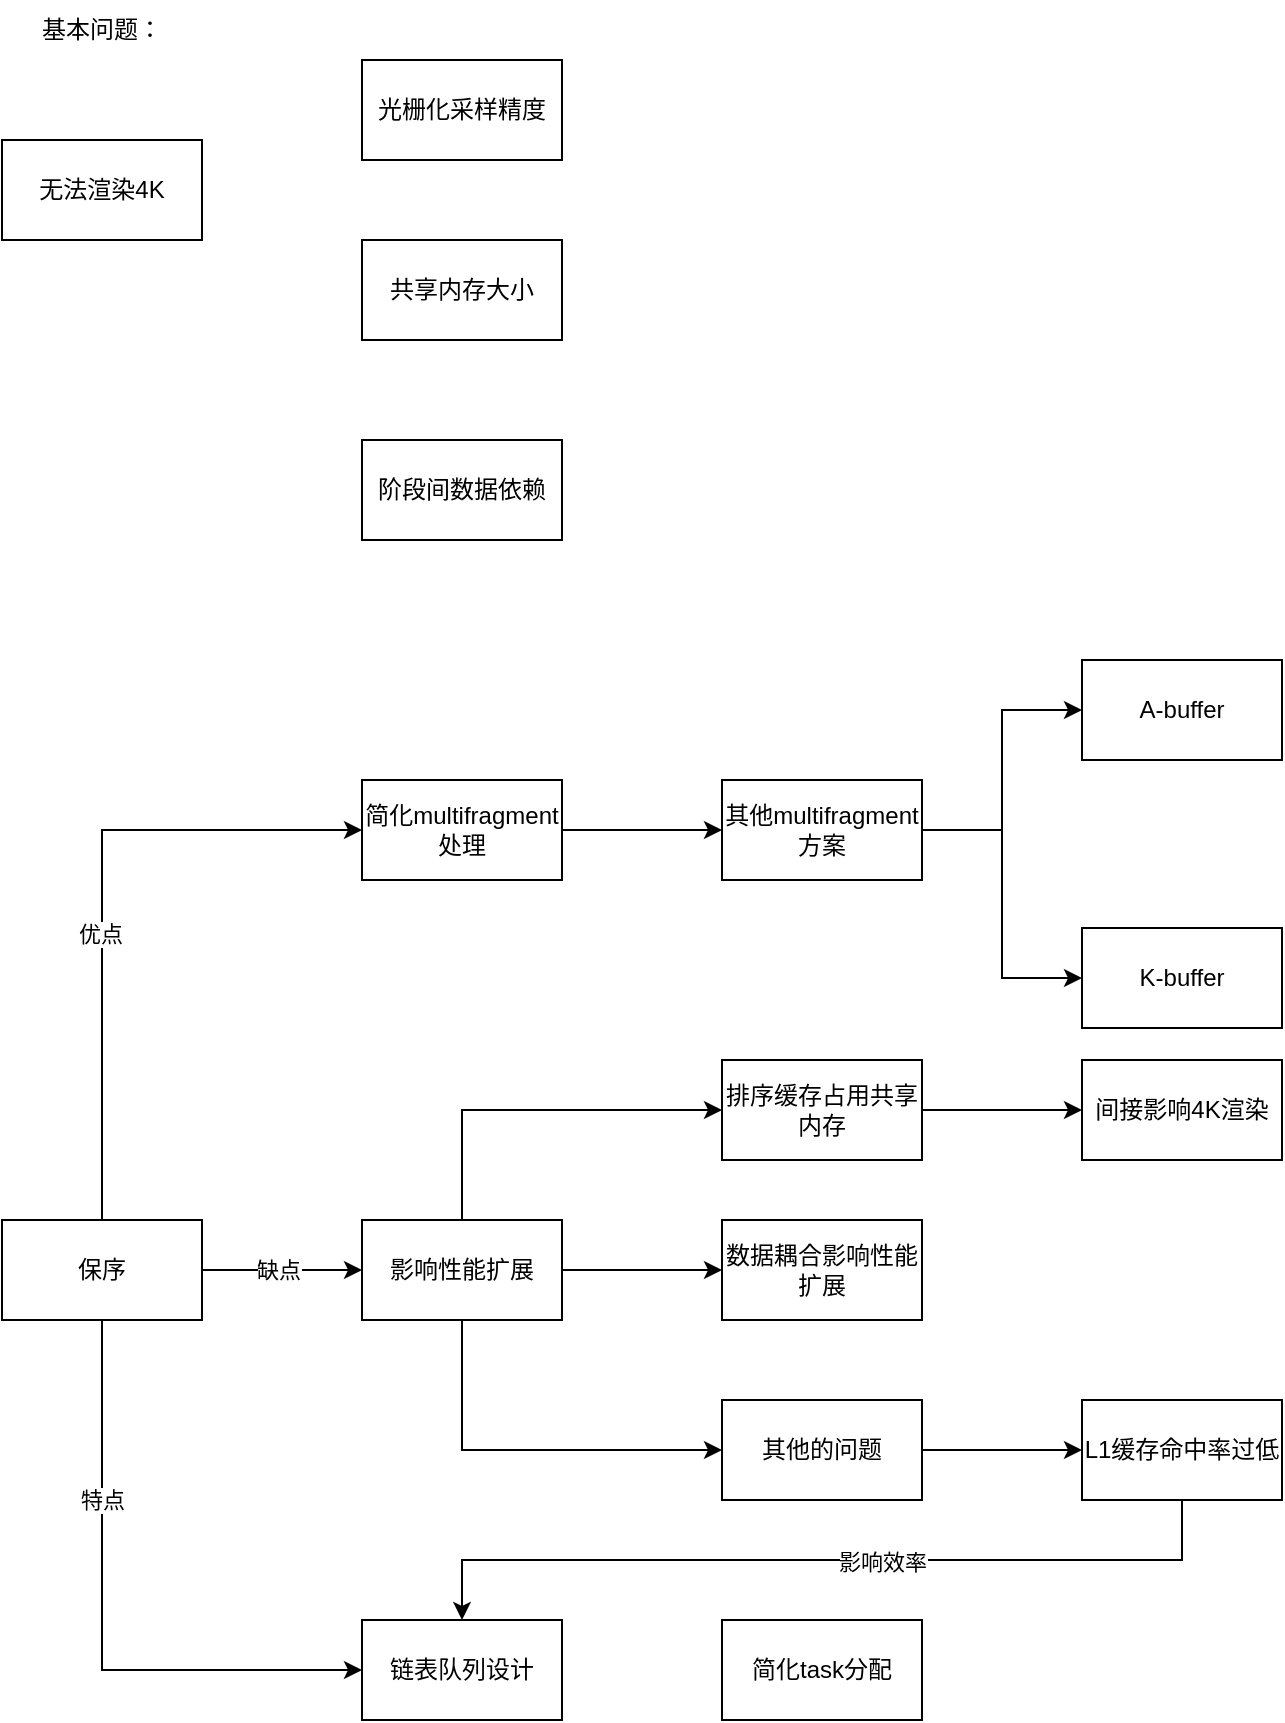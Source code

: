 <mxfile version="24.4.9" type="github">
  <diagram name="第 1 页" id="yG4VEhukbX8E-P6RL4Ew">
    <mxGraphModel dx="1397" dy="790" grid="1" gridSize="10" guides="1" tooltips="1" connect="1" arrows="1" fold="1" page="1" pageScale="1" pageWidth="827" pageHeight="1169" math="0" shadow="0">
      <root>
        <mxCell id="0" />
        <mxCell id="1" parent="0" />
        <mxCell id="_9yM1N_c14yzDBK7w2tD-1" value="基本问题：" style="text;html=1;align=center;verticalAlign=middle;whiteSpace=wrap;rounded=0;" vertex="1" parent="1">
          <mxGeometry x="70" y="140" width="80" height="30" as="geometry" />
        </mxCell>
        <mxCell id="_9yM1N_c14yzDBK7w2tD-2" value="无法渲染4K" style="rounded=0;whiteSpace=wrap;html=1;" vertex="1" parent="1">
          <mxGeometry x="60" y="210" width="100" height="50" as="geometry" />
        </mxCell>
        <mxCell id="_9yM1N_c14yzDBK7w2tD-12" style="rounded=0;orthogonalLoop=1;jettySize=auto;html=1;exitX=0.5;exitY=0;exitDx=0;exitDy=0;entryX=0;entryY=0.5;entryDx=0;entryDy=0;edgeStyle=orthogonalEdgeStyle;" edge="1" parent="1" source="_9yM1N_c14yzDBK7w2tD-4" target="_9yM1N_c14yzDBK7w2tD-10">
          <mxGeometry relative="1" as="geometry" />
        </mxCell>
        <mxCell id="_9yM1N_c14yzDBK7w2tD-14" value="优点" style="edgeLabel;html=1;align=center;verticalAlign=middle;resizable=0;points=[];" vertex="1" connectable="0" parent="_9yM1N_c14yzDBK7w2tD-12">
          <mxGeometry x="-0.118" y="1" relative="1" as="geometry">
            <mxPoint as="offset" />
          </mxGeometry>
        </mxCell>
        <mxCell id="_9yM1N_c14yzDBK7w2tD-13" style="rounded=0;orthogonalLoop=1;jettySize=auto;html=1;entryX=0;entryY=0.5;entryDx=0;entryDy=0;exitX=1;exitY=0.5;exitDx=0;exitDy=0;edgeStyle=orthogonalEdgeStyle;" edge="1" parent="1" source="_9yM1N_c14yzDBK7w2tD-4" target="_9yM1N_c14yzDBK7w2tD-11">
          <mxGeometry relative="1" as="geometry" />
        </mxCell>
        <mxCell id="_9yM1N_c14yzDBK7w2tD-15" value="缺点" style="edgeLabel;html=1;align=center;verticalAlign=middle;resizable=0;points=[];" vertex="1" connectable="0" parent="_9yM1N_c14yzDBK7w2tD-13">
          <mxGeometry x="-0.06" relative="1" as="geometry">
            <mxPoint as="offset" />
          </mxGeometry>
        </mxCell>
        <mxCell id="_9yM1N_c14yzDBK7w2tD-30" value="" style="edgeStyle=orthogonalEdgeStyle;rounded=0;orthogonalLoop=1;jettySize=auto;html=1;exitX=0.5;exitY=1;exitDx=0;exitDy=0;entryX=0;entryY=0.5;entryDx=0;entryDy=0;" edge="1" parent="1" source="_9yM1N_c14yzDBK7w2tD-4" target="_9yM1N_c14yzDBK7w2tD-29">
          <mxGeometry relative="1" as="geometry" />
        </mxCell>
        <mxCell id="_9yM1N_c14yzDBK7w2tD-32" value="特点" style="edgeLabel;html=1;align=center;verticalAlign=middle;resizable=0;points=[];" vertex="1" connectable="0" parent="_9yM1N_c14yzDBK7w2tD-30">
          <mxGeometry x="-0.63" relative="1" as="geometry">
            <mxPoint y="33" as="offset" />
          </mxGeometry>
        </mxCell>
        <mxCell id="_9yM1N_c14yzDBK7w2tD-4" value="保序" style="rounded=0;whiteSpace=wrap;html=1;" vertex="1" parent="1">
          <mxGeometry x="60" y="750" width="100" height="50" as="geometry" />
        </mxCell>
        <mxCell id="_9yM1N_c14yzDBK7w2tD-6" value="共享内存大小" style="rounded=0;whiteSpace=wrap;html=1;" vertex="1" parent="1">
          <mxGeometry x="240" y="260" width="100" height="50" as="geometry" />
        </mxCell>
        <mxCell id="_9yM1N_c14yzDBK7w2tD-7" value="光栅化采样精度" style="rounded=0;whiteSpace=wrap;html=1;" vertex="1" parent="1">
          <mxGeometry x="240" y="170" width="100" height="50" as="geometry" />
        </mxCell>
        <mxCell id="_9yM1N_c14yzDBK7w2tD-8" value="阶段间数据依赖" style="rounded=0;whiteSpace=wrap;html=1;" vertex="1" parent="1">
          <mxGeometry x="240" y="360" width="100" height="50" as="geometry" />
        </mxCell>
        <mxCell id="_9yM1N_c14yzDBK7w2tD-19" value="" style="edgeStyle=orthogonalEdgeStyle;rounded=0;orthogonalLoop=1;jettySize=auto;html=1;" edge="1" parent="1" source="_9yM1N_c14yzDBK7w2tD-10" target="_9yM1N_c14yzDBK7w2tD-18">
          <mxGeometry relative="1" as="geometry" />
        </mxCell>
        <mxCell id="_9yM1N_c14yzDBK7w2tD-10" value="简化multifragment处理" style="rounded=0;whiteSpace=wrap;html=1;" vertex="1" parent="1">
          <mxGeometry x="240" y="530" width="100" height="50" as="geometry" />
        </mxCell>
        <mxCell id="_9yM1N_c14yzDBK7w2tD-42" value="" style="edgeStyle=orthogonalEdgeStyle;rounded=0;orthogonalLoop=1;jettySize=auto;html=1;" edge="1" parent="1" source="_9yM1N_c14yzDBK7w2tD-11" target="_9yM1N_c14yzDBK7w2tD-27">
          <mxGeometry relative="1" as="geometry" />
        </mxCell>
        <mxCell id="_9yM1N_c14yzDBK7w2tD-43" style="edgeStyle=orthogonalEdgeStyle;rounded=0;orthogonalLoop=1;jettySize=auto;html=1;entryX=0;entryY=0.5;entryDx=0;entryDy=0;exitX=0.5;exitY=0;exitDx=0;exitDy=0;" edge="1" parent="1" source="_9yM1N_c14yzDBK7w2tD-11" target="_9yM1N_c14yzDBK7w2tD-25">
          <mxGeometry relative="1" as="geometry" />
        </mxCell>
        <mxCell id="_9yM1N_c14yzDBK7w2tD-44" style="edgeStyle=orthogonalEdgeStyle;rounded=0;orthogonalLoop=1;jettySize=auto;html=1;entryX=0;entryY=0.5;entryDx=0;entryDy=0;exitX=0.5;exitY=1;exitDx=0;exitDy=0;" edge="1" parent="1" source="_9yM1N_c14yzDBK7w2tD-11" target="_9yM1N_c14yzDBK7w2tD-28">
          <mxGeometry relative="1" as="geometry" />
        </mxCell>
        <mxCell id="_9yM1N_c14yzDBK7w2tD-11" value="影响性能扩展" style="rounded=0;whiteSpace=wrap;html=1;" vertex="1" parent="1">
          <mxGeometry x="240" y="750" width="100" height="50" as="geometry" />
        </mxCell>
        <mxCell id="_9yM1N_c14yzDBK7w2tD-22" value="" style="edgeStyle=orthogonalEdgeStyle;rounded=0;orthogonalLoop=1;jettySize=auto;html=1;entryX=0;entryY=0.5;entryDx=0;entryDy=0;" edge="1" parent="1" source="_9yM1N_c14yzDBK7w2tD-18" target="_9yM1N_c14yzDBK7w2tD-21">
          <mxGeometry relative="1" as="geometry" />
        </mxCell>
        <mxCell id="_9yM1N_c14yzDBK7w2tD-24" style="edgeStyle=orthogonalEdgeStyle;rounded=0;orthogonalLoop=1;jettySize=auto;html=1;entryX=0;entryY=0.5;entryDx=0;entryDy=0;" edge="1" parent="1" source="_9yM1N_c14yzDBK7w2tD-18" target="_9yM1N_c14yzDBK7w2tD-23">
          <mxGeometry relative="1" as="geometry" />
        </mxCell>
        <mxCell id="_9yM1N_c14yzDBK7w2tD-18" value="其他multifragment方案" style="rounded=0;whiteSpace=wrap;html=1;" vertex="1" parent="1">
          <mxGeometry x="420" y="530" width="100" height="50" as="geometry" />
        </mxCell>
        <mxCell id="_9yM1N_c14yzDBK7w2tD-21" value="A-buffer" style="rounded=0;whiteSpace=wrap;html=1;" vertex="1" parent="1">
          <mxGeometry x="600" y="470" width="100" height="50" as="geometry" />
        </mxCell>
        <mxCell id="_9yM1N_c14yzDBK7w2tD-23" value="K-buffer" style="rounded=0;whiteSpace=wrap;html=1;" vertex="1" parent="1">
          <mxGeometry x="600" y="604" width="100" height="50" as="geometry" />
        </mxCell>
        <mxCell id="_9yM1N_c14yzDBK7w2tD-36" value="" style="edgeStyle=orthogonalEdgeStyle;rounded=0;orthogonalLoop=1;jettySize=auto;html=1;" edge="1" parent="1" source="_9yM1N_c14yzDBK7w2tD-25" target="_9yM1N_c14yzDBK7w2tD-35">
          <mxGeometry relative="1" as="geometry" />
        </mxCell>
        <mxCell id="_9yM1N_c14yzDBK7w2tD-25" value="排序缓存占用共享内存" style="rounded=0;whiteSpace=wrap;html=1;" vertex="1" parent="1">
          <mxGeometry x="420" y="670" width="100" height="50" as="geometry" />
        </mxCell>
        <mxCell id="_9yM1N_c14yzDBK7w2tD-27" value="数据耦合影响性能扩展" style="rounded=0;whiteSpace=wrap;html=1;" vertex="1" parent="1">
          <mxGeometry x="420" y="750" width="100" height="50" as="geometry" />
        </mxCell>
        <mxCell id="_9yM1N_c14yzDBK7w2tD-39" value="" style="edgeStyle=orthogonalEdgeStyle;rounded=0;orthogonalLoop=1;jettySize=auto;html=1;" edge="1" parent="1" source="_9yM1N_c14yzDBK7w2tD-28" target="_9yM1N_c14yzDBK7w2tD-38">
          <mxGeometry relative="1" as="geometry" />
        </mxCell>
        <mxCell id="_9yM1N_c14yzDBK7w2tD-28" value="其他的问题" style="rounded=0;whiteSpace=wrap;html=1;" vertex="1" parent="1">
          <mxGeometry x="420" y="840" width="100" height="50" as="geometry" />
        </mxCell>
        <mxCell id="_9yM1N_c14yzDBK7w2tD-29" value="链表队列设计" style="rounded=0;whiteSpace=wrap;html=1;" vertex="1" parent="1">
          <mxGeometry x="240" y="950" width="100" height="50" as="geometry" />
        </mxCell>
        <mxCell id="_9yM1N_c14yzDBK7w2tD-34" value="简化task分配" style="rounded=0;whiteSpace=wrap;html=1;" vertex="1" parent="1">
          <mxGeometry x="420" y="950" width="100" height="50" as="geometry" />
        </mxCell>
        <mxCell id="_9yM1N_c14yzDBK7w2tD-35" value="间接影响4K渲染" style="rounded=0;whiteSpace=wrap;html=1;" vertex="1" parent="1">
          <mxGeometry x="600" y="670" width="100" height="50" as="geometry" />
        </mxCell>
        <mxCell id="_9yM1N_c14yzDBK7w2tD-40" style="edgeStyle=orthogonalEdgeStyle;rounded=0;orthogonalLoop=1;jettySize=auto;html=1;entryX=0.5;entryY=0;entryDx=0;entryDy=0;exitX=0.5;exitY=1;exitDx=0;exitDy=0;" edge="1" parent="1" source="_9yM1N_c14yzDBK7w2tD-38" target="_9yM1N_c14yzDBK7w2tD-29">
          <mxGeometry relative="1" as="geometry">
            <mxPoint x="600" y="910" as="sourcePoint" />
            <mxPoint x="290" y="995" as="targetPoint" />
          </mxGeometry>
        </mxCell>
        <mxCell id="_9yM1N_c14yzDBK7w2tD-41" value="影响效率" style="edgeLabel;html=1;align=center;verticalAlign=middle;resizable=0;points=[];" vertex="1" connectable="0" parent="_9yM1N_c14yzDBK7w2tD-40">
          <mxGeometry x="-0.14" y="1" relative="1" as="geometry">
            <mxPoint as="offset" />
          </mxGeometry>
        </mxCell>
        <mxCell id="_9yM1N_c14yzDBK7w2tD-38" value="L1缓存命中率过低" style="rounded=0;whiteSpace=wrap;html=1;" vertex="1" parent="1">
          <mxGeometry x="600" y="840" width="100" height="50" as="geometry" />
        </mxCell>
      </root>
    </mxGraphModel>
  </diagram>
</mxfile>
